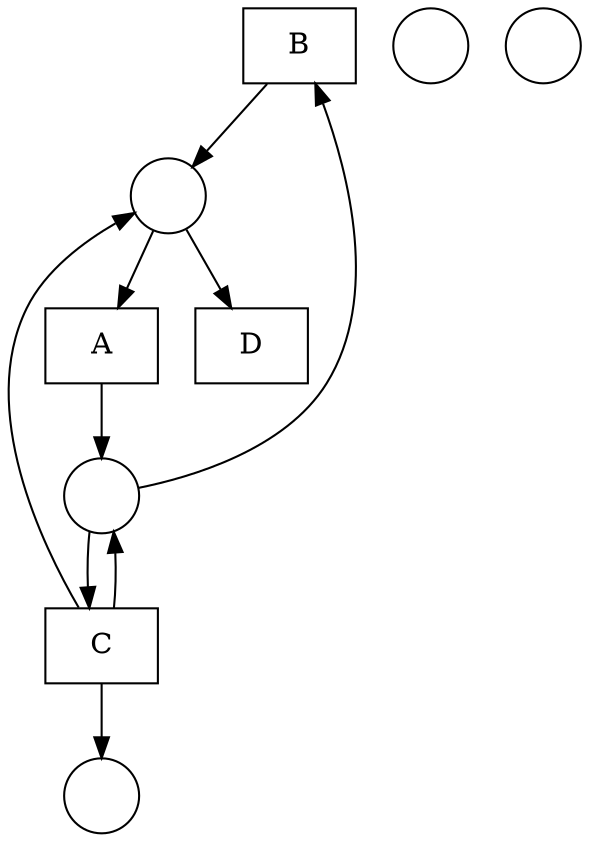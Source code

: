 digraph "Fittest net" {
	node [shape=box]
	B [label=B]
	A [label=A]
	D [label=D]
	C [label=C]
	node [shape=circle]
	1 [label=" "]
	2 [label=" "]
	3 [label=" "]
	4 [label=" "]
	5 [label=" "]
	1 -> B
	B -> 2
	2 -> A
	A -> 1
	2 -> D
	1 -> C
	C -> 4
	C -> 2
	C -> 1
}
